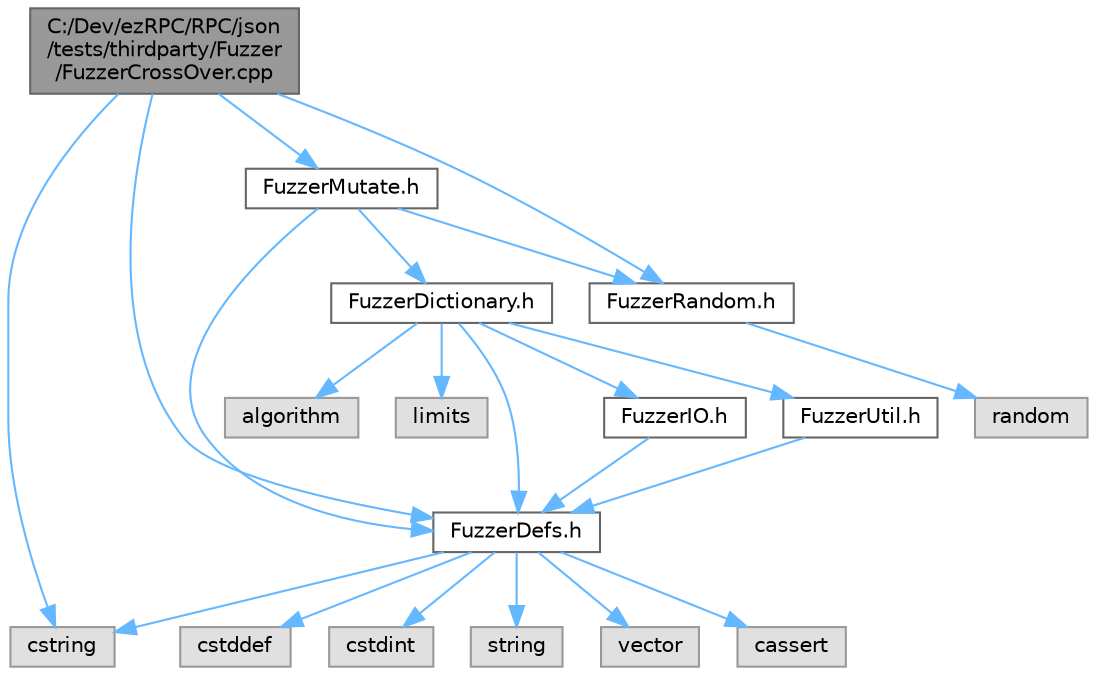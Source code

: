 digraph "C:/Dev/ezRPC/RPC/json/tests/thirdparty/Fuzzer/FuzzerCrossOver.cpp"
{
 // LATEX_PDF_SIZE
  bgcolor="transparent";
  edge [fontname=Helvetica,fontsize=10,labelfontname=Helvetica,labelfontsize=10];
  node [fontname=Helvetica,fontsize=10,shape=box,height=0.2,width=0.4];
  Node1 [id="Node000001",label="C:/Dev/ezRPC/RPC/json\l/tests/thirdparty/Fuzzer\l/FuzzerCrossOver.cpp",height=0.2,width=0.4,color="gray40", fillcolor="grey60", style="filled", fontcolor="black",tooltip=" "];
  Node1 -> Node2 [id="edge1_Node000001_Node000002",color="steelblue1",style="solid",tooltip=" "];
  Node2 [id="Node000002",label="FuzzerDefs.h",height=0.2,width=0.4,color="grey40", fillcolor="white", style="filled",URL="$_fuzzer_defs_8h.html",tooltip=" "];
  Node2 -> Node3 [id="edge2_Node000002_Node000003",color="steelblue1",style="solid",tooltip=" "];
  Node3 [id="Node000003",label="cassert",height=0.2,width=0.4,color="grey60", fillcolor="#E0E0E0", style="filled",tooltip=" "];
  Node2 -> Node4 [id="edge3_Node000002_Node000004",color="steelblue1",style="solid",tooltip=" "];
  Node4 [id="Node000004",label="cstddef",height=0.2,width=0.4,color="grey60", fillcolor="#E0E0E0", style="filled",tooltip=" "];
  Node2 -> Node5 [id="edge4_Node000002_Node000005",color="steelblue1",style="solid",tooltip=" "];
  Node5 [id="Node000005",label="cstdint",height=0.2,width=0.4,color="grey60", fillcolor="#E0E0E0", style="filled",tooltip=" "];
  Node2 -> Node6 [id="edge5_Node000002_Node000006",color="steelblue1",style="solid",tooltip=" "];
  Node6 [id="Node000006",label="cstring",height=0.2,width=0.4,color="grey60", fillcolor="#E0E0E0", style="filled",tooltip=" "];
  Node2 -> Node7 [id="edge6_Node000002_Node000007",color="steelblue1",style="solid",tooltip=" "];
  Node7 [id="Node000007",label="string",height=0.2,width=0.4,color="grey60", fillcolor="#E0E0E0", style="filled",tooltip=" "];
  Node2 -> Node8 [id="edge7_Node000002_Node000008",color="steelblue1",style="solid",tooltip=" "];
  Node8 [id="Node000008",label="vector",height=0.2,width=0.4,color="grey60", fillcolor="#E0E0E0", style="filled",tooltip=" "];
  Node1 -> Node9 [id="edge8_Node000001_Node000009",color="steelblue1",style="solid",tooltip=" "];
  Node9 [id="Node000009",label="FuzzerMutate.h",height=0.2,width=0.4,color="grey40", fillcolor="white", style="filled",URL="$_fuzzer_mutate_8h.html",tooltip=" "];
  Node9 -> Node2 [id="edge9_Node000009_Node000002",color="steelblue1",style="solid",tooltip=" "];
  Node9 -> Node10 [id="edge10_Node000009_Node000010",color="steelblue1",style="solid",tooltip=" "];
  Node10 [id="Node000010",label="FuzzerDictionary.h",height=0.2,width=0.4,color="grey40", fillcolor="white", style="filled",URL="$_fuzzer_dictionary_8h.html",tooltip=" "];
  Node10 -> Node2 [id="edge11_Node000010_Node000002",color="steelblue1",style="solid",tooltip=" "];
  Node10 -> Node11 [id="edge12_Node000010_Node000011",color="steelblue1",style="solid",tooltip=" "];
  Node11 [id="Node000011",label="FuzzerIO.h",height=0.2,width=0.4,color="grey40", fillcolor="white", style="filled",URL="$_fuzzer_i_o_8h.html",tooltip=" "];
  Node11 -> Node2 [id="edge13_Node000011_Node000002",color="steelblue1",style="solid",tooltip=" "];
  Node10 -> Node12 [id="edge14_Node000010_Node000012",color="steelblue1",style="solid",tooltip=" "];
  Node12 [id="Node000012",label="FuzzerUtil.h",height=0.2,width=0.4,color="grey40", fillcolor="white", style="filled",URL="$_fuzzer_util_8h.html",tooltip=" "];
  Node12 -> Node2 [id="edge15_Node000012_Node000002",color="steelblue1",style="solid",tooltip=" "];
  Node10 -> Node13 [id="edge16_Node000010_Node000013",color="steelblue1",style="solid",tooltip=" "];
  Node13 [id="Node000013",label="algorithm",height=0.2,width=0.4,color="grey60", fillcolor="#E0E0E0", style="filled",tooltip=" "];
  Node10 -> Node14 [id="edge17_Node000010_Node000014",color="steelblue1",style="solid",tooltip=" "];
  Node14 [id="Node000014",label="limits",height=0.2,width=0.4,color="grey60", fillcolor="#E0E0E0", style="filled",tooltip=" "];
  Node9 -> Node15 [id="edge18_Node000009_Node000015",color="steelblue1",style="solid",tooltip=" "];
  Node15 [id="Node000015",label="FuzzerRandom.h",height=0.2,width=0.4,color="grey40", fillcolor="white", style="filled",URL="$_fuzzer_random_8h.html",tooltip=" "];
  Node15 -> Node16 [id="edge19_Node000015_Node000016",color="steelblue1",style="solid",tooltip=" "];
  Node16 [id="Node000016",label="random",height=0.2,width=0.4,color="grey60", fillcolor="#E0E0E0", style="filled",tooltip=" "];
  Node1 -> Node15 [id="edge20_Node000001_Node000015",color="steelblue1",style="solid",tooltip=" "];
  Node1 -> Node6 [id="edge21_Node000001_Node000006",color="steelblue1",style="solid",tooltip=" "];
}
